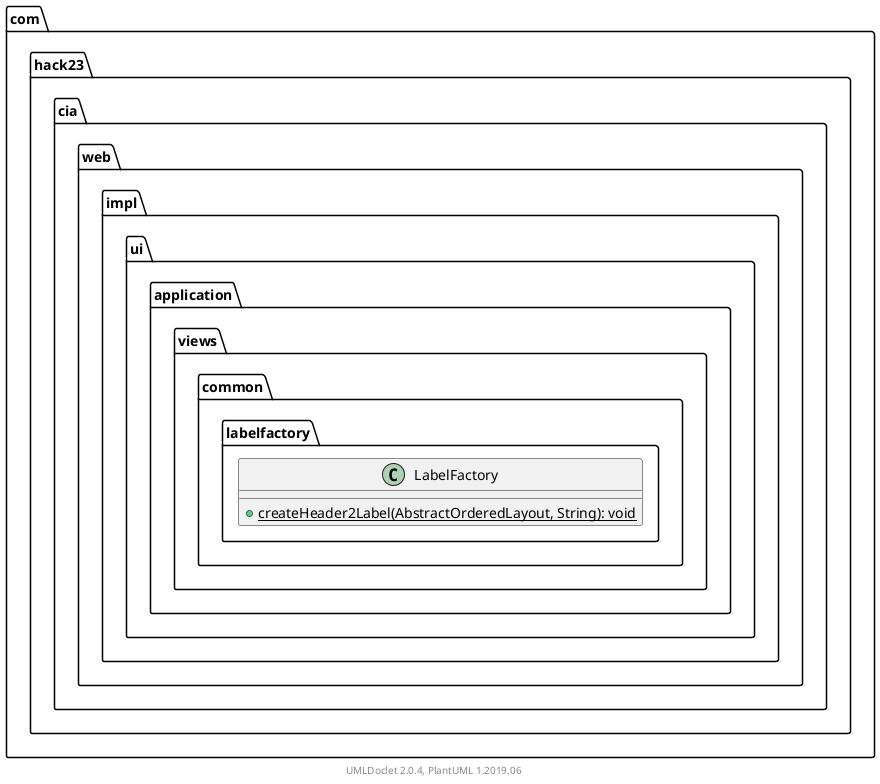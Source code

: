 @startuml
    namespace com.hack23.cia.web.impl.ui.application.views.common.labelfactory {

        class LabelFactory [[LabelFactory.html]] {
            {static} +createHeader2Label(AbstractOrderedLayout, String): void
        }

    }

    center footer UMLDoclet 2.0.4, PlantUML 1.2019.06
@enduml
